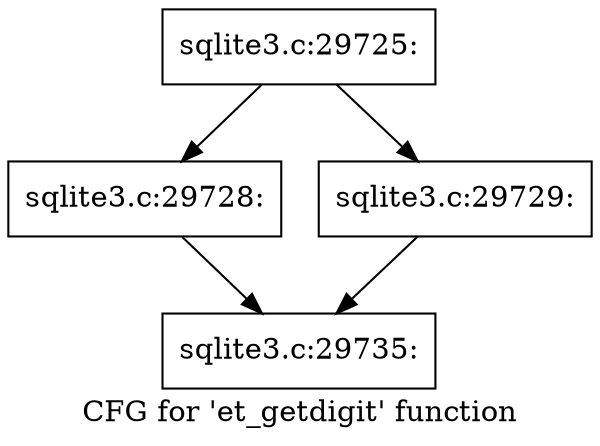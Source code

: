 digraph "CFG for 'et_getdigit' function" {
	label="CFG for 'et_getdigit' function";

	Node0x55c0f6fc5560 [shape=record,label="{sqlite3.c:29725:}"];
	Node0x55c0f6fc5560 -> Node0x55c0f6fc8060;
	Node0x55c0f6fc5560 -> Node0x55c0f6fc80b0;
	Node0x55c0f6fc8060 [shape=record,label="{sqlite3.c:29728:}"];
	Node0x55c0f6fc8060 -> Node0x55c0f6fc5ac0;
	Node0x55c0f6fc80b0 [shape=record,label="{sqlite3.c:29729:}"];
	Node0x55c0f6fc80b0 -> Node0x55c0f6fc5ac0;
	Node0x55c0f6fc5ac0 [shape=record,label="{sqlite3.c:29735:}"];
}
